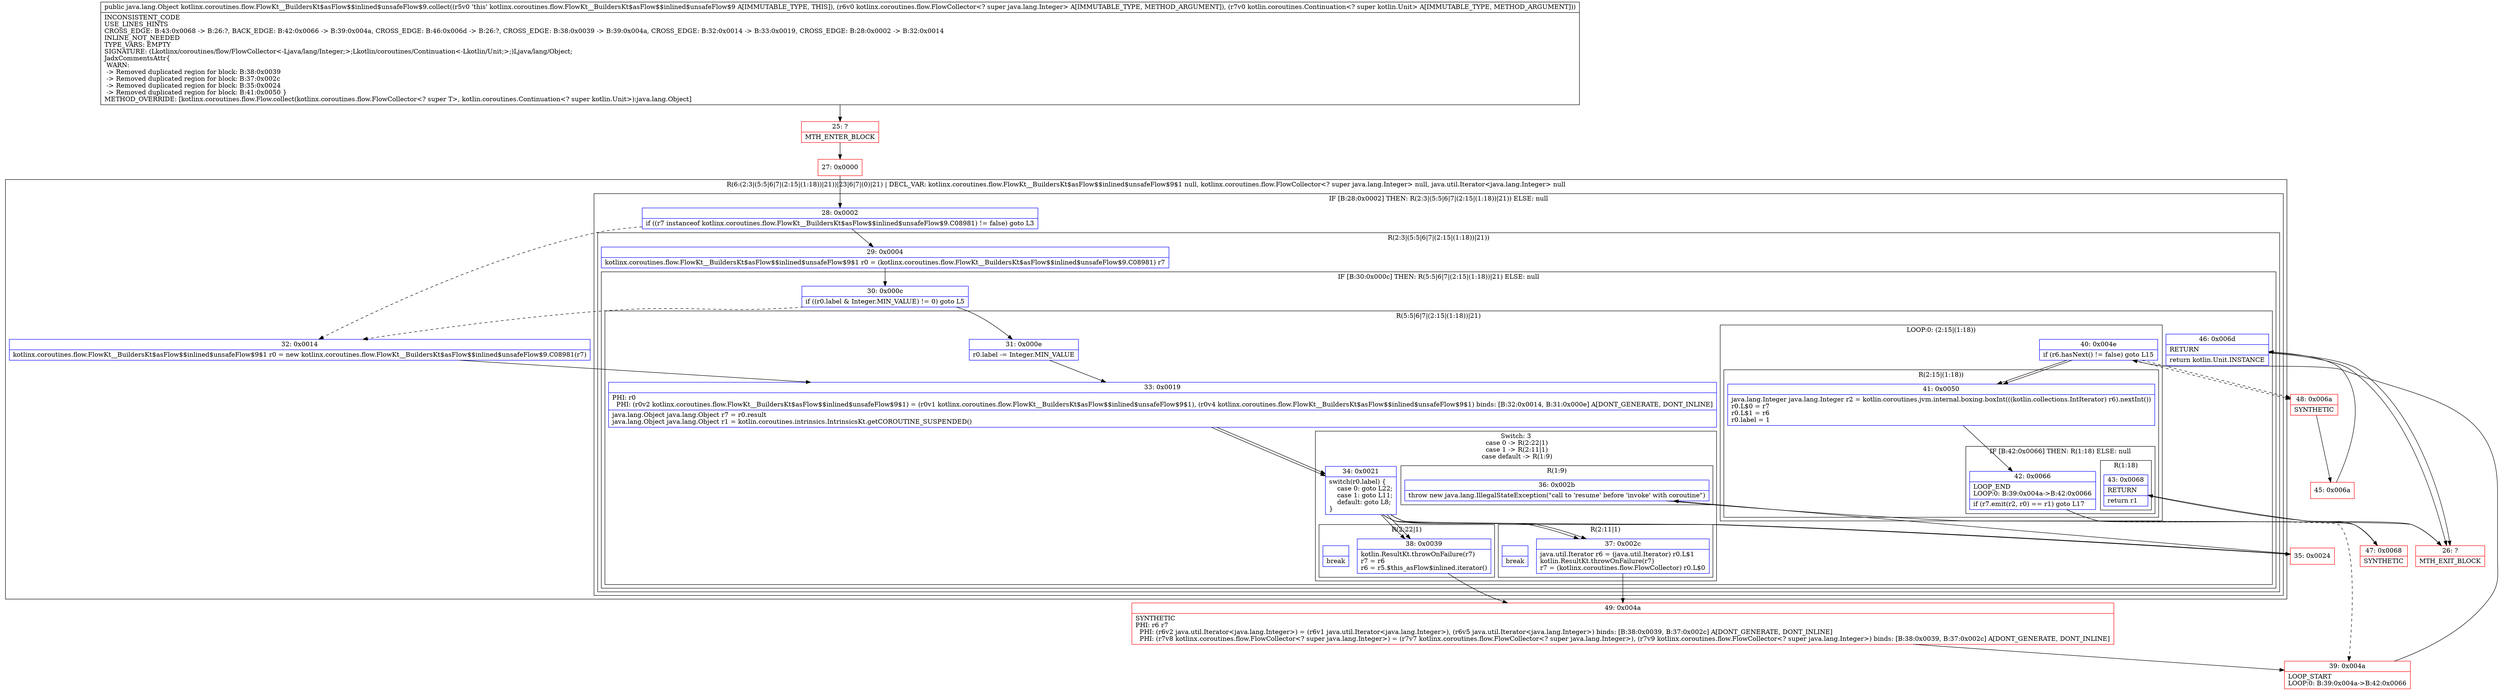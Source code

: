 digraph "CFG forkotlinx.coroutines.flow.FlowKt__BuildersKt$asFlow$$inlined$unsafeFlow$9.collect(Lkotlinx\/coroutines\/flow\/FlowCollector;Lkotlin\/coroutines\/Continuation;)Ljava\/lang\/Object;" {
subgraph cluster_Region_1782543151 {
label = "R(6:(2:3|(5:5|6|7|(2:15|(1:18))|21))|23|6|7|(0)|21) | DECL_VAR: kotlinx.coroutines.flow.FlowKt__BuildersKt$asFlow$$inlined$unsafeFlow$9$1 null, kotlinx.coroutines.flow.FlowCollector\<? super java.lang.Integer\> null, java.util.Iterator\<java.lang.Integer\> null\l";
node [shape=record,color=blue];
subgraph cluster_IfRegion_1235692212 {
label = "IF [B:28:0x0002] THEN: R(2:3|(5:5|6|7|(2:15|(1:18))|21)) ELSE: null";
node [shape=record,color=blue];
Node_28 [shape=record,label="{28\:\ 0x0002|if ((r7 instanceof kotlinx.coroutines.flow.FlowKt__BuildersKt$asFlow$$inlined$unsafeFlow$9.C08981) != false) goto L3\l}"];
subgraph cluster_Region_1564398502 {
label = "R(2:3|(5:5|6|7|(2:15|(1:18))|21))";
node [shape=record,color=blue];
Node_29 [shape=record,label="{29\:\ 0x0004|kotlinx.coroutines.flow.FlowKt__BuildersKt$asFlow$$inlined$unsafeFlow$9$1 r0 = (kotlinx.coroutines.flow.FlowKt__BuildersKt$asFlow$$inlined$unsafeFlow$9.C08981) r7\l}"];
subgraph cluster_IfRegion_1769911348 {
label = "IF [B:30:0x000c] THEN: R(5:5|6|7|(2:15|(1:18))|21) ELSE: null";
node [shape=record,color=blue];
Node_30 [shape=record,label="{30\:\ 0x000c|if ((r0.label & Integer.MIN_VALUE) != 0) goto L5\l}"];
subgraph cluster_Region_2109300617 {
label = "R(5:5|6|7|(2:15|(1:18))|21)";
node [shape=record,color=blue];
Node_31 [shape=record,label="{31\:\ 0x000e|r0.label \-= Integer.MIN_VALUE\l}"];
Node_33 [shape=record,label="{33\:\ 0x0019|PHI: r0 \l  PHI: (r0v2 kotlinx.coroutines.flow.FlowKt__BuildersKt$asFlow$$inlined$unsafeFlow$9$1) = (r0v1 kotlinx.coroutines.flow.FlowKt__BuildersKt$asFlow$$inlined$unsafeFlow$9$1), (r0v4 kotlinx.coroutines.flow.FlowKt__BuildersKt$asFlow$$inlined$unsafeFlow$9$1) binds: [B:32:0x0014, B:31:0x000e] A[DONT_GENERATE, DONT_INLINE]\l|java.lang.Object java.lang.Object r7 = r0.result\ljava.lang.Object java.lang.Object r1 = kotlin.coroutines.intrinsics.IntrinsicsKt.getCOROUTINE_SUSPENDED()\l}"];
subgraph cluster_SwitchRegion_301663839 {
label = "Switch: 3
 case 0 -> R(2:22|1)
 case 1 -> R(2:11|1)
 case default -> R(1:9)";
node [shape=record,color=blue];
Node_34 [shape=record,label="{34\:\ 0x0021|switch(r0.label) \{\l    case 0: goto L22;\l    case 1: goto L11;\l    default: goto L8;\l\}\l}"];
subgraph cluster_Region_2102235568 {
label = "R(2:22|1)";
node [shape=record,color=blue];
Node_38 [shape=record,label="{38\:\ 0x0039|kotlin.ResultKt.throwOnFailure(r7)\lr7 = r6\lr6 = r5.$this_asFlow$inlined.iterator()\l}"];
Node_InsnContainer_2085959809 [shape=record,label="{|break\l}"];
}
subgraph cluster_Region_1819943741 {
label = "R(2:11|1)";
node [shape=record,color=blue];
Node_37 [shape=record,label="{37\:\ 0x002c|java.util.Iterator r6 = (java.util.Iterator) r0.L$1\lkotlin.ResultKt.throwOnFailure(r7)\lr7 = (kotlinx.coroutines.flow.FlowCollector) r0.L$0\l}"];
Node_InsnContainer_215441205 [shape=record,label="{|break\l}"];
}
subgraph cluster_Region_269780367 {
label = "R(1:9)";
node [shape=record,color=blue];
Node_36 [shape=record,label="{36\:\ 0x002b|throw new java.lang.IllegalStateException(\"call to 'resume' before 'invoke' with coroutine\")\l}"];
}
}
subgraph cluster_LoopRegion_1502912556 {
label = "LOOP:0: (2:15|(1:18))";
node [shape=record,color=blue];
Node_40 [shape=record,label="{40\:\ 0x004e|if (r6.hasNext() != false) goto L15\l}"];
subgraph cluster_Region_1632762678 {
label = "R(2:15|(1:18))";
node [shape=record,color=blue];
Node_41 [shape=record,label="{41\:\ 0x0050|java.lang.Integer java.lang.Integer r2 = kotlin.coroutines.jvm.internal.boxing.boxInt(((kotlin.collections.IntIterator) r6).nextInt())\lr0.L$0 = r7\lr0.L$1 = r6\lr0.label = 1\l}"];
subgraph cluster_IfRegion_1207070455 {
label = "IF [B:42:0x0066] THEN: R(1:18) ELSE: null";
node [shape=record,color=blue];
Node_42 [shape=record,label="{42\:\ 0x0066|LOOP_END\lLOOP:0: B:39:0x004a\-\>B:42:0x0066\l|if (r7.emit(r2, r0) == r1) goto L17\l}"];
subgraph cluster_Region_1879061655 {
label = "R(1:18)";
node [shape=record,color=blue];
Node_43 [shape=record,label="{43\:\ 0x0068|RETURN\l|return r1\l}"];
}
}
}
}
Node_46 [shape=record,label="{46\:\ 0x006d|RETURN\l|return kotlin.Unit.INSTANCE\l}"];
}
}
}
}
Node_32 [shape=record,label="{32\:\ 0x0014|kotlinx.coroutines.flow.FlowKt__BuildersKt$asFlow$$inlined$unsafeFlow$9$1 r0 = new kotlinx.coroutines.flow.FlowKt__BuildersKt$asFlow$$inlined$unsafeFlow$9.C08981(r7)\l}"];
Node_33 [shape=record,label="{33\:\ 0x0019|PHI: r0 \l  PHI: (r0v2 kotlinx.coroutines.flow.FlowKt__BuildersKt$asFlow$$inlined$unsafeFlow$9$1) = (r0v1 kotlinx.coroutines.flow.FlowKt__BuildersKt$asFlow$$inlined$unsafeFlow$9$1), (r0v4 kotlinx.coroutines.flow.FlowKt__BuildersKt$asFlow$$inlined$unsafeFlow$9$1) binds: [B:32:0x0014, B:31:0x000e] A[DONT_GENERATE, DONT_INLINE]\l|java.lang.Object java.lang.Object r7 = r0.result\ljava.lang.Object java.lang.Object r1 = kotlin.coroutines.intrinsics.IntrinsicsKt.getCOROUTINE_SUSPENDED()\l}"];
subgraph cluster_SwitchRegion_206576303 {
label = "Switch: 0";
node [shape=record,color=blue];
Node_34 [shape=record,label="{34\:\ 0x0021|switch(r0.label) \{\l    case 0: goto L22;\l    case 1: goto L11;\l    default: goto L8;\l\}\l}"];
}
subgraph cluster_LoopRegion_977851111 {
label = "LOOP:0: (0)";
node [shape=record,color=blue];
Node_40 [shape=record,label="{40\:\ 0x004e|if (r6.hasNext() != false) goto L15\l}"];
subgraph cluster_Region_239337692 {
label = "R(0)";
node [shape=record,color=blue];
}
}
Node_46 [shape=record,label="{46\:\ 0x006d|RETURN\l|return kotlin.Unit.INSTANCE\l}"];
}
Node_25 [shape=record,color=red,label="{25\:\ ?|MTH_ENTER_BLOCK\l}"];
Node_27 [shape=record,color=red,label="{27\:\ 0x0000}"];
Node_35 [shape=record,color=red,label="{35\:\ 0x0024}"];
Node_26 [shape=record,color=red,label="{26\:\ ?|MTH_EXIT_BLOCK\l}"];
Node_49 [shape=record,color=red,label="{49\:\ 0x004a|SYNTHETIC\lPHI: r6 r7 \l  PHI: (r6v2 java.util.Iterator\<java.lang.Integer\>) = (r6v1 java.util.Iterator\<java.lang.Integer\>), (r6v5 java.util.Iterator\<java.lang.Integer\>) binds: [B:38:0x0039, B:37:0x002c] A[DONT_GENERATE, DONT_INLINE]\l  PHI: (r7v8 kotlinx.coroutines.flow.FlowCollector\<? super java.lang.Integer\>) = (r7v7 kotlinx.coroutines.flow.FlowCollector\<? super java.lang.Integer\>), (r7v9 kotlinx.coroutines.flow.FlowCollector\<? super java.lang.Integer\>) binds: [B:38:0x0039, B:37:0x002c] A[DONT_GENERATE, DONT_INLINE]\l}"];
Node_39 [shape=record,color=red,label="{39\:\ 0x004a|LOOP_START\lLOOP:0: B:39:0x004a\-\>B:42:0x0066\l}"];
Node_47 [shape=record,color=red,label="{47\:\ 0x0068|SYNTHETIC\l}"];
Node_48 [shape=record,color=red,label="{48\:\ 0x006a|SYNTHETIC\l}"];
Node_45 [shape=record,color=red,label="{45\:\ 0x006a}"];
MethodNode[shape=record,label="{public java.lang.Object kotlinx.coroutines.flow.FlowKt__BuildersKt$asFlow$$inlined$unsafeFlow$9.collect((r5v0 'this' kotlinx.coroutines.flow.FlowKt__BuildersKt$asFlow$$inlined$unsafeFlow$9 A[IMMUTABLE_TYPE, THIS]), (r6v0 kotlinx.coroutines.flow.FlowCollector\<? super java.lang.Integer\> A[IMMUTABLE_TYPE, METHOD_ARGUMENT]), (r7v0 kotlin.coroutines.Continuation\<? super kotlin.Unit\> A[IMMUTABLE_TYPE, METHOD_ARGUMENT]))  | INCONSISTENT_CODE\lUSE_LINES_HINTS\lCROSS_EDGE: B:43:0x0068 \-\> B:26:?, BACK_EDGE: B:42:0x0066 \-\> B:39:0x004a, CROSS_EDGE: B:46:0x006d \-\> B:26:?, CROSS_EDGE: B:38:0x0039 \-\> B:39:0x004a, CROSS_EDGE: B:32:0x0014 \-\> B:33:0x0019, CROSS_EDGE: B:28:0x0002 \-\> B:32:0x0014\lINLINE_NOT_NEEDED\lTYPE_VARS: EMPTY\lSIGNATURE: (Lkotlinx\/coroutines\/flow\/FlowCollector\<\-Ljava\/lang\/Integer;\>;Lkotlin\/coroutines\/Continuation\<\-Lkotlin\/Unit;\>;)Ljava\/lang\/Object;\lJadxCommentsAttr\{\l WARN: \l \-\> Removed duplicated region for block: B:38:0x0039 \l \-\> Removed duplicated region for block: B:37:0x002c \l \-\> Removed duplicated region for block: B:35:0x0024 \l \-\> Removed duplicated region for block: B:41:0x0050 \}\lMETHOD_OVERRIDE: [kotlinx.coroutines.flow.Flow.collect(kotlinx.coroutines.flow.FlowCollector\<? super T\>, kotlin.coroutines.Continuation\<? super kotlin.Unit\>):java.lang.Object]\l}"];
MethodNode -> Node_25;Node_28 -> Node_29;
Node_28 -> Node_32[style=dashed];
Node_29 -> Node_30;
Node_30 -> Node_31;
Node_30 -> Node_32[style=dashed];
Node_31 -> Node_33;
Node_33 -> Node_34;
Node_34 -> Node_35;
Node_34 -> Node_37;
Node_34 -> Node_38;
Node_38 -> Node_49;
Node_37 -> Node_49;
Node_36 -> Node_26;
Node_40 -> Node_41;
Node_40 -> Node_48[style=dashed];
Node_41 -> Node_42;
Node_42 -> Node_39[style=dashed];
Node_42 -> Node_47;
Node_43 -> Node_26;
Node_46 -> Node_26;
Node_32 -> Node_33;
Node_33 -> Node_34;
Node_34 -> Node_35;
Node_34 -> Node_37;
Node_34 -> Node_38;
Node_40 -> Node_41;
Node_40 -> Node_48[style=dashed];
Node_46 -> Node_26;
Node_25 -> Node_27;
Node_27 -> Node_28;
Node_35 -> Node_36;
Node_49 -> Node_39;
Node_39 -> Node_40;
Node_47 -> Node_43;
Node_48 -> Node_45;
Node_45 -> Node_46;
}

